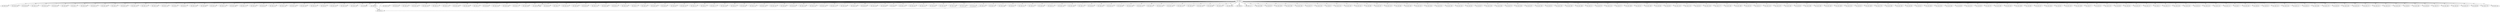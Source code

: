 digraph G {
    dpi="1000";
    "192.168.0.1" -> "192.168.0.223" [ label="11" ];
    "192.168.0.1" -> "192.168.0.250" [ label="10" ];
    "192.168.0.1" -> "192.168.0.65" [ label="12" ];
    "192.168.0.1" -> "192.168.0.137" [ label="7" ];
    "192.168.0.1" -> "192.168.0.242" [ label="11" ];
    "192.168.0.1" -> "192.168.0.28" [ label="8" ];
    "192.168.0.1" -> "192.168.0.98" [ label="12" ];
    "192.168.0.1" -> "192.168.0.17" [ label="8" ];
    "192.168.0.1" -> "192.168.0.229" [ label="11" ];
    "192.168.0.1" -> "192.168.0.237" [ label="11" ];
    "192.168.0.1" -> "192.168.0.184" [ label="11" ];
    "192.168.0.1" -> "192.168.0.47" [ label="11" ];
    "192.168.0.1" -> "192.168.0.219" [ label="11" ];
    "192.168.0.1" -> "192.168.0.153" [ label="7" ];
    "192.168.0.1" -> "192.168.0.147" [ label="7" ];
    "192.168.0.1" -> "192.168.0.128" [ label="7" ];
    "192.168.0.1" -> "192.168.0.116" [ label="12" ];
    "192.168.0.1" -> "192.168.0.3" [ label="8" ];
    "192.168.0.1" -> "192.168.0.57" [ label="11" ];
    "192.168.0.1" -> "192.168.0.136" [ label="7" ];
    "192.168.0.1" -> "192.168.0.86" [ label="12" ];
    "192.168.0.1" -> "192.168.0.16" [ label="8" ];
    "192.168.0.1" -> "192.168.0.115" [ label="12" ];
    "192.168.0.1" -> "192.168.0.188" [ label="11" ];
    "192.168.0.1" -> "192.168.0.175" [ label="11" ];
    "192.168.0.1" -> "192.168.0.35" [ label="11" ];
    "192.168.0.1" -> "192.168.0.42" [ label="11" ];
    "192.168.0.1" -> "192.168.0.122" [ label="12" ];
    "192.168.0.1" -> "192.168.0.118" [ label="12" ];
    "192.168.0.1" -> "192.168.0.216" [ label="11" ];
    "192.168.0.1" -> "192.168.0.185" [ label="11" ];
    "192.168.0.1" -> "192.168.0.247" [ label="11" ];
    "192.168.0.1" -> "192.168.0.87" [ label="12" ];
    "192.168.0.1" -> "192.168.0.233" [ label="11" ];
    "192.168.0.1" -> "192.168.0.165" [ label="11" ];
    "192.168.0.1" -> "192.168.0.210" [ label="11" ];
    "192.168.0.1" -> "192.168.0.68" [ label="12" ];
    "192.168.0.18" -> "192.168.0.12" [ label="3" ];
    "192.168.0.1" -> "192.168.0.154" [ label="7" ];
    "192.168.0.1" -> "192.168.0.58" [ label="11" ];
    "192.168.0.1" -> "192.168.0.34" [ label="10" ];
    "192.168.0.1" -> "192.168.0.162" [ label="11" ];
    "192.168.0.1" -> "192.168.0.253" [ label="11" ];
    "192.168.0.1" -> "192.168.0.217" [ label="11" ];
    "192.168.0.1" -> "192.168.0.174" [ label="10" ];
    "192.168.0.1" -> "192.168.0.249" [ label="11" ];
    "192.168.0.1" -> "192.168.0.206" [ label="11" ];
    "192.168.0.1" -> "192.168.0.13" [ label="1" ];
    "192.168.0.1" -> "192.168.0.69" [ label="12" ];
    "192.168.0.1" -> "192.168.0.234" [ label="11" ];
    "192.168.0.1" -> "192.168.0.246" [ label="11" ];
    "192.168.0.1" -> "192.168.0.72" [ label="12" ];
    "192.168.0.1" -> "192.168.0.205" [ label="10" ];
    "192.168.0.19" -> "192.168.0.19" [ label="4" ];
    "192.168.0.1" -> "192.168.0.93" [ label="12" ];
    "192.168.0.1" -> "192.168.0.2" [ label="8" ];
    "192.168.0.1" -> "192.168.0.225" [ label="11" ];
    "192.168.0.1" -> "192.168.0.38" [ label="11" ];
    "192.168.0.1" -> "192.168.0.54" [ label="11" ];
    "192.168.0.1" -> "192.168.0.131" [ label="6" ];
    "192.168.0.1" -> "192.168.0.248" [ label="11" ];
    "192.168.0.1" -> "192.168.0.21" [ label="1" ];
    "192.168.0.1" -> "192.168.0.192" [ label="11" ];
    "192.168.0.1" -> "192.168.0.71" [ label="12" ];
    "192.168.0.19" -> "192.168.0.1" [ label="4" ];
    "192.168.0.1" -> "192.168.0.53" [ label="11" ];
    "192.168.0.1" -> "192.168.0.235" [ label="11" ];
    "192.168.0.1" -> "192.168.0.82" [ label="12" ];
    "192.168.0.1" -> "192.168.0.92" [ label="12" ];
    "192.168.0.1" -> "192.168.0.191" [ label="10" ];
    "192.168.0.1" -> "192.168.0.121" [ label="12" ];
    "192.168.0.1" -> "192.168.0.27" [ label="8" ];
    "192.168.0.1" -> "192.168.0.171" [ label="10" ];
    "192.168.0.1" -> "192.168.0.19" [ label="6" ];
    "192.168.0.1" -> "192.168.0.106" [ label="12" ];
    "192.168.0.1" -> "192.168.0.31" [ label="8" ];
    "192.168.0.1" -> "192.168.0.46" [ label="11" ];
    "192.168.0.1" -> "192.168.0.141" [ label="7" ];
    "192.168.0.1" -> "192.168.0.126" [ label="12" ];
    "192.168.0.1" -> "192.168.0.181" [ label="11" ];
    "192.168.0.1" -> "192.168.0.83" [ label="12" ];
    "192.168.0.1" -> "192.168.0.50" [ label="11" ];
    "192.168.0.1" -> "192.168.0.130" [ label="7" ];
    "192.168.0.1" -> "192.168.0.161" [ label="11" ];
    "192.168.0.1" -> "192.168.0.142" [ label="7" ];
    "192.168.0.1" -> "192.168.0.113" [ label="12" ];
    "192.168.0.1" -> "192.168.0.182" [ label="10" ];
    "192.168.0.1" -> "192.168.0.150" [ label="7" ];
    "192.168.0.1" -> "192.168.0.30" [ label="8" ];
    "192.168.0.1" -> "192.168.0.226" [ label="11" ];
    "192.168.0.1" -> "192.168.0.48" [ label="11" ];
    "192.168.0.1" -> "192.168.0.9" [ label="8" ];
    "192.168.0.1" -> "192.168.0.170" [ label="11" ];
    "192.168.0.1" -> "192.168.0.201" [ label="11" ];
    "192.168.0.1" -> "192.168.0.107" [ label="12" ];
    "192.168.0.1" -> "192.168.0.49" [ label="11" ];
    "192.168.0.1" -> "192.168.0.202" [ label="11" ];
    "192.168.0.1" -> "192.168.0.148" [ label="7" ];
    "192.168.0.1" -> "192.168.0.230" [ label="11" ];
    "192.168.0.1" -> "192.168.0.62" [ label="8" ];
    "192.168.0.10" -> "192.168.0.12" [ label="1" ];
    "192.168.0.1" -> "192.168.0.76" [ label="12" ];
    "192.168.0.1" -> "192.168.0.168" [ label="11" ];
    "192.168.0.1" -> "192.168.0.97" [ label="12" ];
    "192.168.0.1" -> "192.168.0.221" [ label="11" ];
    "192.168.0.1" -> "192.168.0.25" [ label="1" ];
    "192.168.0.1" -> "192.168.0.36" [ label="11" ];
    "192.168.0.1" -> "192.168.0.211" [ label="11" ];
    "192.168.0.1" -> "192.168.0.135" [ label="7" ];
    "192.168.0.1" -> "192.168.0.196" [ label="11" ];
    "192.168.0.1" -> "192.168.0.75" [ label="12" ];
    "192.168.0.1" -> "192.168.0.63" [ label="11" ];
    "192.168.0.1" -> "192.168.0.26" [ label="1" ];
    "192.168.0.1" -> "192.168.0.231" [ label="11" ];
    "192.168.0.1" -> "192.168.0.18" [ label="1" ];
    "192.168.0.1" -> "192.168.0.96" [ label="12" ];
    "192.168.0.1" -> "192.168.0.195" [ label="10" ];
    "192.168.0.1" -> "192.168.0.125" [ label="11" ];
    "192.168.0.1" -> "192.168.0.23" [ label="2" ];
    "192.168.0.1" -> "192.168.0.102" [ label="12" ];
    "192.168.0.1" -> "192.168.0.145" [ label="7" ];
    "192.168.0.1" -> "192.168.0.110" [ label="12" ];
    "192.168.0.1" -> "192.168.0.55" [ label="11" ];
    "192.168.0.1" -> "192.168.0.134" [ label="7" ];
    "192.168.0.1" -> "192.168.0.88" [ label="12" ];
    "192.168.0.1" -> "192.168.0.14" [ label="8" ];
    "192.168.0.1" -> "192.168.0.146" [ label="7" ];
    "192.168.0.1" -> "192.168.0.6" [ label="8" ];
    "192.168.0.1" -> "192.168.0.117" [ label="12" ];
    "192.168.0.1" -> "192.168.0.209" [ label="11" ];
    "192.168.0.1" -> "192.168.0.29" [ label="8" ];
    "192.168.0.1" -> "192.168.0.239" [ label="11" ];
    "192.168.0.1" -> "192.168.0.108" [ label="12" ];
    "192.168.0.1" -> "192.168.0.194" [ label="11" ];
    "192.168.0.1" -> "192.168.0.37" [ label="11" ];
    "192.168.0.1" -> "192.168.0.155" [ label="7" ];
    "192.168.0.1" -> "192.168.0.5" [ label="8" ];
    "192.168.0.1" -> "192.168.0.214" [ label="11" ];
    "192.168.0.1" -> "192.168.0.103" [ label="12" ];
    "192.168.0.1" -> "192.168.0.241" [ label="11" ];
    "192.168.0.1" -> "192.168.0.89" [ label="12" ];
    "192.168.0.1" -> "192.168.0.167" [ label="11" ];
    "192.168.0.1" -> "192.168.0.119" [ label="12" ];
    "192.168.0.1" -> "192.168.0.66" [ label="12" ];
    "192.168.0.1" -> "192.168.0.156" [ label="7" ];
    "192.168.0.1" -> "192.168.0.222" [ label="11" ];
    "192.168.0.1" -> "192.168.0.164" [ label="11" ];
    "192.168.0.1" -> "192.168.0.251" [ label="11" ];
    "192.168.0.1" -> "192.168.0.109" [ label="11" ];
    "192.168.0.1" -> "192.168.0.252" [ label="11" ];
    "192.168.0.1" -> "192.168.0.45" [ label="11" ];
    "192.168.0.1" -> "192.168.0.67" [ label="12" ];
    "192.168.0.1" -> "192.168.0.139" [ label="7" ];
    "192.168.0.1" -> "192.168.0.240" [ label="11" ];
    "192.168.0.1" -> "192.168.0.79" [ label="12" ];
    "192.168.0.1" -> "192.168.0.228" [ label="11" ];
    "192.168.0.1" -> "192.168.0.207" [ label="10" ];
    "192.168.0.1" -> "192.168.0.159" [ label="7" ];
    "192.168.0.1" -> "192.168.0.91" [ label="12" ];
    "192.168.0.1" -> "192.168.0.129" [ label="7" ];
    "192.168.0.1" -> "192.168.0.236" [ label="11" ];
    "192.168.0.1" -> "192.168.0.186" [ label="11" ];
    "192.168.0.1" -> "192.168.0.11" [ label="8" ];
    "192.168.0.1" -> "192.168.0.78" [ label="12" ];
    "192.168.0.1" -> "192.168.0.114" [ label="12" ];
    "192.168.0.1" -> "192.168.0.73" [ label="12" ];
    "192.168.0.1" -> "192.168.0.189" [ label="11" ];
    "192.168.0.1" -> "192.168.0.51" [ label="11" ];
    "192.168.0.1" -> "192.168.0.138" [ label="7" ];
    "192.168.0.1" -> "192.168.0.84" [ label="12" ];
    "192.168.0.1" -> "192.168.0.90" [ label="11" ];
    "192.168.0.1" -> "192.168.0.193" [ label="11" ];
    "192.168.0.1" -> "192.168.0.123" [ label="12" ];
    "192.168.0.1" -> "192.168.0.40" [ label="11" ];
    "192.168.0.1" -> "192.168.0.158" [ label="7" ];
    "192.168.0.1" -> "192.168.0.177" [ label="11" ];
    "192.168.0.1" -> "192.168.0.104" [ label="12" ];
    "192.168.0.1" -> "192.168.0.198" [ label="11" ];
    "192.168.0.1" -> "192.168.0.33" [ label="11" ];
    "192.168.0.1" -> "192.168.0.15" [ label="8" ];
    "192.168.0.1" -> "192.168.0.120" [ label="12" ];
    "192.168.0.1" -> "192.168.0.187" [ label="11" ];
    "192.168.0.1" -> "192.168.0.245" [ label="11" ];
    "192.168.0.1" -> "192.168.0.85" [ label="12" ];
    "192.168.0.1" -> "192.168.0.238" [ label="11" ];
    "192.168.0.1" -> "192.168.0.163" [ label="11" ];
    "192.168.0.1" -> "192.168.0.140" [ label="7" ];
    "192.168.0.1" -> "192.168.0.180" [ label="11" ];
    "192.168.0.1" -> "192.168.0.152" [ label="6" ];
    "192.168.0.1" -> "192.168.0.32" [ label="11" ];
    "192.168.0.1" -> "192.168.0.160" [ label="11" ];
    "192.168.0.1" -> "192.168.0.176" [ label="11" ];
    "192.168.0.1" -> "192.168.0.200" [ label="11" ];
    "192.168.0.1" -> "192.168.0.105" [ label="12" ];
    "192.168.0.1" -> "192.168.0.56" [ label="11" ];
    "192.168.0.1" -> "192.168.0.41" [ label="11" ];
    "192.168.0.1" -> "192.168.0.204" [ label="11" ];
    "192.168.0.1" -> "192.168.0.232" [ label="11" ];
    "192.168.0.1" -> "192.168.0.244" [ label="11" ];
    "192.168.0.1" -> "192.168.0.60" [ label="11" ];
    "192.168.0.1" -> "192.168.0.151" [ label="7" ];
    "192.168.0.1" -> "192.168.0.59" [ label="11" ];
    "192.168.0.1" -> "192.168.0.70" [ label="12" ];
    "192.168.0.1" -> "192.168.0.203" [ label="11" ];
    "192.168.0.1" -> "192.168.0.224" [ label="11" ];
    "192.168.0.1" -> "192.168.0.199" [ label="11" ];
    "192.168.0.1" -> "192.168.0.95" [ label="12" ];
    "192.168.0.1" -> "192.168.0.10" [ label="2" ];
    "192.168.0.1" -> "192.168.0.227" [ label="11" ];
    "192.168.0.1" -> "192.168.0.254" [ label="11" ];
    "192.168.0.1" -> "192.168.0.61" [ label="11" ];
    "192.168.0.1" -> "192.168.0.133" [ label="7" ];
    "192.168.0.1" -> "192.168.0.190" [ label="11" ];
    "192.168.0.1" -> "192.168.0.77" [ label="11" ];
    "192.168.0.1" -> "192.168.0.52" [ label="11" ];
    "192.168.0.1" -> "192.168.0.213" [ label="10" ];
    "192.168.0.1" -> "192.168.0.80" [ label="12" ];
    "192.168.0.1" -> "192.168.0.94" [ label="12" ];
    "192.168.0.1" -> "192.168.0.197" [ label="11" ];
    "192.168.0.1" -> "192.168.0.127" [ label="12" ];
    "192.168.0.1" -> "192.168.0.4" [ label="8" ];
    "192.168.0.1" -> "192.168.0.173" [ label="10" ];
    "192.168.0.1" -> "192.168.0.100" [ label="12" ];
    "192.168.0.1" -> "192.168.0.220" [ label="11" ];
    "192.168.0.1" -> "192.168.0.44" [ label="11" ];
    "192.168.0.1" -> "192.168.0.143" [ label="7" ];
    "192.168.0.1" -> "192.168.0.124" [ label="12" ];
    "192.168.0.1" -> "192.168.0.112" [ label="12" ];
    "192.168.0.1" -> "192.168.0.7" [ label="8" ];
    "192.168.0.1" -> "192.168.0.183" [ label="11" ];
    "192.168.0.1" -> "192.168.0.81" [ label="12" ];
    "192.168.0.1" -> "192.168.0.24" [ label="2" ];
    "192.168.0.1" -> "192.168.0.132" [ label="7" ];
    "192.168.0.1" -> "192.168.0.12" [ label="4" ];
    "192.168.0.1" -> "192.168.0.144" [ label="7" ];
    "192.168.0.1" -> "192.168.0.111" [ label="12" ];
    "192.168.0.1" -> "192.168.0.22" [ label="1" ];
    "192.168.0.1" -> "192.168.0.208" [ label="11" ];
    "192.168.0.1" -> "192.168.0.179" [ label="11" ];
    "192.168.0.1" -> "192.168.0.39" [ label="10" ];
    "192.168.0.1" -> "192.168.0.149" [ label="7" ];
    "192.168.0.1" -> "192.168.0.215" [ label="11" ];
    "192.168.0.1" -> "192.168.0.172" [ label="10" ];
    "192.168.0.1" -> "192.168.0.212" [ label="11" ];
    "192.168.0.1" -> "192.168.0.101" [ label="12" ];
    "192.168.0.1" -> "192.168.0.243" [ label="11" ];
    "192.168.0.1" -> "192.168.0.8" [ label="8" ];
    "192.168.0.1" -> "192.168.0.169" [ label="11" ];
    "192.168.0.1" -> "192.168.0.64" [ label="12" ];
    "192.168.0.1" -> "192.168.0.74" [ label="12" ];
    "192.168.0.1" -> "192.168.0.166" [ label="11" ];
    "192.168.0.1" -> "192.168.0.43" [ label="11" ];
    "192.168.0.1" -> "192.168.0.157" [ label="7" ];
    "192.168.0.1" -> "192.168.0.99" [ label="12" ];
    "192.168.0.1" -> "192.168.0.178" [ label="11" ];
    "192.168.0.1" -> "192.168.0.218" [ label="11" ];
}